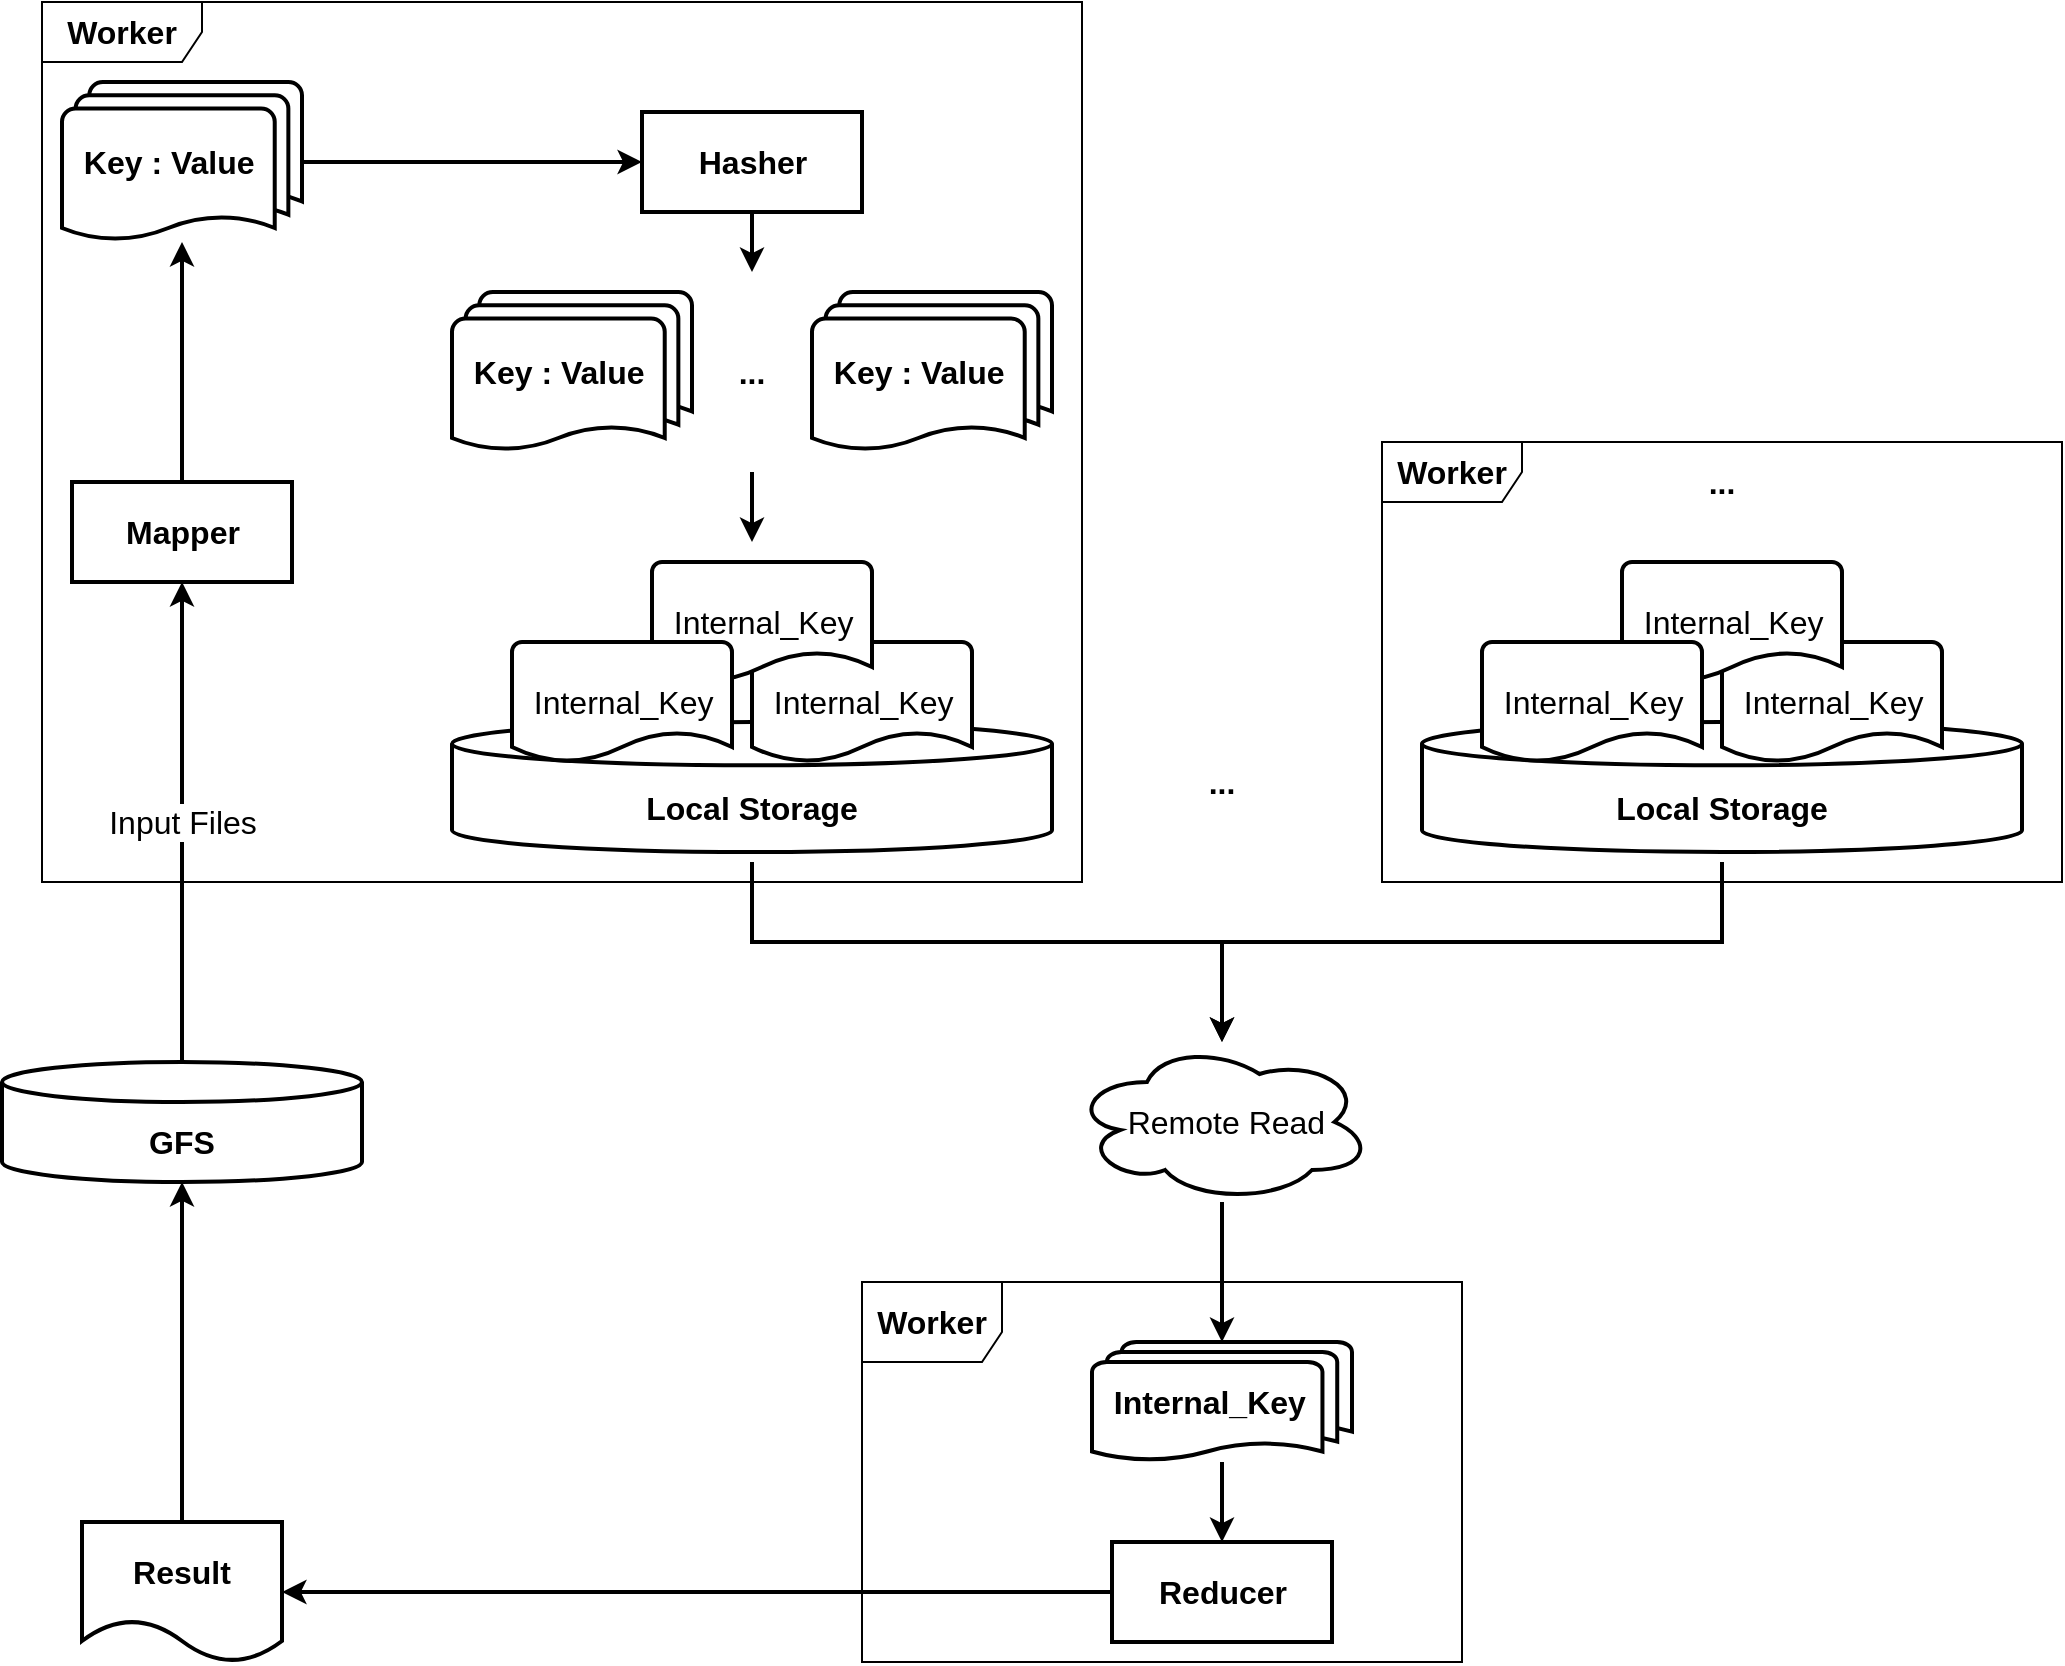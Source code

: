 <mxfile version="12.9.13" type="device"><diagram id="ZhTFs7cSqQ1nKugSZW0i" name="worker"><mxGraphModel dx="1422" dy="1880" grid="1" gridSize="10" guides="1" tooltips="1" connect="1" arrows="1" fold="1" page="1" pageScale="1" pageWidth="850" pageHeight="1100" math="0" shadow="0"><root><mxCell id="0"/><mxCell id="1" parent="0"/><mxCell id="voUVgG8yE0pjl8PHSpBr-5" value="Input Files" style="edgeStyle=orthogonalEdgeStyle;rounded=0;orthogonalLoop=1;jettySize=auto;html=1;fontSize=16;strokeWidth=2;" parent="1" source="voUVgG8yE0pjl8PHSpBr-4" target="voUVgG8yE0pjl8PHSpBr-9" edge="1"><mxGeometry relative="1" as="geometry"><mxPoint x="215" y="260" as="targetPoint"/></mxGeometry></mxCell><mxCell id="voUVgG8yE0pjl8PHSpBr-4" value="&lt;br&gt;GFS" style="strokeWidth=2;html=1;shape=mxgraph.flowchart.database;whiteSpace=wrap;fontSize=16;fontStyle=1;verticalAlign=middle;" parent="1" vertex="1"><mxGeometry x="30" y="480" width="180" height="60" as="geometry"/></mxCell><mxCell id="voUVgG8yE0pjl8PHSpBr-47" value="" style="group" parent="1" vertex="1" connectable="0"><mxGeometry x="50" y="-50" width="520" height="440" as="geometry"/></mxCell><mxCell id="voUVgG8yE0pjl8PHSpBr-8" value="Worker" style="shape=umlFrame;whiteSpace=wrap;html=1;fontSize=16;width=80;height=30;fontStyle=1" parent="voUVgG8yE0pjl8PHSpBr-47" vertex="1"><mxGeometry width="520" height="440" as="geometry"/></mxCell><mxCell id="voUVgG8yE0pjl8PHSpBr-46" value="" style="group" parent="voUVgG8yE0pjl8PHSpBr-47" vertex="1" connectable="0"><mxGeometry x="10" y="40" width="505" height="390" as="geometry"/></mxCell><mxCell id="voUVgG8yE0pjl8PHSpBr-9" value="Mapper" style="html=1;fontSize=16;fontStyle=1;strokeWidth=2;" parent="voUVgG8yE0pjl8PHSpBr-46" vertex="1"><mxGeometry x="5" y="200" width="110" height="50" as="geometry"/></mxCell><mxCell id="voUVgG8yE0pjl8PHSpBr-10" value="Hasher" style="html=1;fontSize=16;fontStyle=1;strokeWidth=2;" parent="voUVgG8yE0pjl8PHSpBr-46" vertex="1"><mxGeometry x="290" y="15" width="110" height="50" as="geometry"/></mxCell><mxCell id="voUVgG8yE0pjl8PHSpBr-14" value="&lt;span&gt;&amp;nbsp; Key : Value&lt;/span&gt;" style="strokeWidth=2;html=1;shape=mxgraph.flowchart.multi-document;whiteSpace=wrap;fontSize=16;fontStyle=1;align=left;" parent="voUVgG8yE0pjl8PHSpBr-46" vertex="1"><mxGeometry width="120" height="80" as="geometry"/></mxCell><mxCell id="voUVgG8yE0pjl8PHSpBr-36" value="" style="group" parent="voUVgG8yE0pjl8PHSpBr-46" vertex="1" connectable="0"><mxGeometry x="185" y="230" width="320" height="160" as="geometry"/></mxCell><mxCell id="voUVgG8yE0pjl8PHSpBr-35" value="" style="rounded=0;whiteSpace=wrap;html=1;fontSize=16;align=left;fontColor=#000000;fillColor=none;strokeColor=none;" parent="voUVgG8yE0pjl8PHSpBr-36" vertex="1"><mxGeometry width="320" height="160" as="geometry"/></mxCell><mxCell id="voUVgG8yE0pjl8PHSpBr-16" value="&lt;br&gt;Local Storage" style="strokeWidth=2;html=1;shape=mxgraph.flowchart.database;whiteSpace=wrap;fontSize=16;fontStyle=1;verticalAlign=middle;" parent="voUVgG8yE0pjl8PHSpBr-36" vertex="1"><mxGeometry x="10" y="90" width="300" height="65" as="geometry"/></mxCell><mxCell id="voUVgG8yE0pjl8PHSpBr-32" value="" style="group" parent="voUVgG8yE0pjl8PHSpBr-36" vertex="1" connectable="0"><mxGeometry x="40" y="10" width="230" height="100" as="geometry"/></mxCell><mxCell id="voUVgG8yE0pjl8PHSpBr-31" value="&amp;nbsp; Internal_Key" style="strokeWidth=2;html=1;shape=mxgraph.flowchart.document2;whiteSpace=wrap;size=0.25;fontSize=16;align=left;" parent="voUVgG8yE0pjl8PHSpBr-32" vertex="1"><mxGeometry x="120" y="40" width="110" height="60" as="geometry"/></mxCell><mxCell id="voUVgG8yE0pjl8PHSpBr-30" value="&amp;nbsp; Internal_Key" style="strokeWidth=2;html=1;shape=mxgraph.flowchart.document2;whiteSpace=wrap;size=0.25;fontSize=16;align=left;" parent="voUVgG8yE0pjl8PHSpBr-32" vertex="1"><mxGeometry x="70" width="110" height="60" as="geometry"/></mxCell><mxCell id="voUVgG8yE0pjl8PHSpBr-29" value="&amp;nbsp; Internal_Key" style="strokeWidth=2;html=1;shape=mxgraph.flowchart.document2;whiteSpace=wrap;size=0.25;fontSize=16;align=left;" parent="voUVgG8yE0pjl8PHSpBr-32" vertex="1"><mxGeometry y="40" width="110" height="60" as="geometry"/></mxCell><mxCell id="voUVgG8yE0pjl8PHSpBr-43" value="" style="group" parent="voUVgG8yE0pjl8PHSpBr-46" vertex="1" connectable="0"><mxGeometry x="185" y="95" width="320" height="100" as="geometry"/></mxCell><mxCell id="voUVgG8yE0pjl8PHSpBr-39" value="" style="rounded=0;whiteSpace=wrap;html=1;fillColor=none;fontSize=16;fontColor=#000000;align=left;strokeColor=none;" parent="voUVgG8yE0pjl8PHSpBr-43" vertex="1"><mxGeometry width="320" height="100" as="geometry"/></mxCell><mxCell id="voUVgG8yE0pjl8PHSpBr-42" value="" style="group" parent="voUVgG8yE0pjl8PHSpBr-43" vertex="1" connectable="0"><mxGeometry x="10" y="10" width="300" height="80" as="geometry"/></mxCell><mxCell id="voUVgG8yE0pjl8PHSpBr-27" value="&lt;span&gt;&amp;nbsp; Key : Value&lt;/span&gt;" style="strokeWidth=2;html=1;shape=mxgraph.flowchart.multi-document;whiteSpace=wrap;fontSize=16;fontStyle=1;align=left;" parent="voUVgG8yE0pjl8PHSpBr-42" vertex="1"><mxGeometry x="180" width="120" height="80" as="geometry"/></mxCell><mxCell id="voUVgG8yE0pjl8PHSpBr-28" value="&lt;span&gt;&amp;nbsp; Key : Value&lt;/span&gt;" style="strokeWidth=2;html=1;shape=mxgraph.flowchart.multi-document;whiteSpace=wrap;fontSize=16;fontStyle=1;align=left;" parent="voUVgG8yE0pjl8PHSpBr-42" vertex="1"><mxGeometry width="120" height="80" as="geometry"/></mxCell><mxCell id="voUVgG8yE0pjl8PHSpBr-38" value="..." style="text;html=1;strokeColor=none;fillColor=none;align=center;verticalAlign=middle;whiteSpace=wrap;rounded=0;fontSize=16;fontColor=#000000;fontStyle=1" parent="voUVgG8yE0pjl8PHSpBr-42" vertex="1"><mxGeometry x="130" y="30" width="40" height="20" as="geometry"/></mxCell><mxCell id="voUVgG8yE0pjl8PHSpBr-11" value="" style="edgeStyle=orthogonalEdgeStyle;rounded=0;orthogonalLoop=1;jettySize=auto;html=1;strokeWidth=2;fontSize=16;fontStyle=1" parent="voUVgG8yE0pjl8PHSpBr-46" source="voUVgG8yE0pjl8PHSpBr-9" target="voUVgG8yE0pjl8PHSpBr-14" edge="1"><mxGeometry relative="1" as="geometry"><mxPoint x="495" y="300" as="targetPoint"/></mxGeometry></mxCell><mxCell id="voUVgG8yE0pjl8PHSpBr-15" value="" style="edgeStyle=orthogonalEdgeStyle;rounded=0;orthogonalLoop=1;jettySize=auto;html=1;strokeWidth=2;fontSize=16;" parent="voUVgG8yE0pjl8PHSpBr-46" source="voUVgG8yE0pjl8PHSpBr-14" target="voUVgG8yE0pjl8PHSpBr-10" edge="1"><mxGeometry relative="1" as="geometry"><mxPoint x="750" y="230" as="targetPoint"/></mxGeometry></mxCell><mxCell id="voUVgG8yE0pjl8PHSpBr-44" value="" style="edgeStyle=orthogonalEdgeStyle;rounded=0;orthogonalLoop=1;jettySize=auto;html=1;strokeWidth=2;fontSize=16;fontColor=#000000;" parent="voUVgG8yE0pjl8PHSpBr-46" source="voUVgG8yE0pjl8PHSpBr-10" target="voUVgG8yE0pjl8PHSpBr-39" edge="1"><mxGeometry relative="1" as="geometry"><mxPoint x="405" y="135" as="targetPoint"/></mxGeometry></mxCell><mxCell id="voUVgG8yE0pjl8PHSpBr-45" value="" style="edgeStyle=orthogonalEdgeStyle;rounded=0;orthogonalLoop=1;jettySize=auto;html=1;strokeWidth=2;fontSize=16;fontColor=#000000;" parent="voUVgG8yE0pjl8PHSpBr-46" source="voUVgG8yE0pjl8PHSpBr-39" target="voUVgG8yE0pjl8PHSpBr-35" edge="1"><mxGeometry relative="1" as="geometry"><mxPoint x="405" y="265" as="targetPoint"/></mxGeometry></mxCell><mxCell id="voUVgG8yE0pjl8PHSpBr-60" value="" style="group" parent="1" vertex="1" connectable="0"><mxGeometry x="720" y="170" width="340" height="220" as="geometry"/></mxCell><mxCell id="voUVgG8yE0pjl8PHSpBr-48" value="Worker" style="shape=umlFrame;whiteSpace=wrap;html=1;strokeColor=#000000;fillColor=none;fontSize=16;fontColor=#000000;align=center;width=70;height=30;fontStyle=1" parent="voUVgG8yE0pjl8PHSpBr-60" vertex="1"><mxGeometry width="340" height="220" as="geometry"/></mxCell><mxCell id="voUVgG8yE0pjl8PHSpBr-51" value="" style="group" parent="voUVgG8yE0pjl8PHSpBr-60" vertex="1" connectable="0"><mxGeometry x="10" y="50" width="320" height="160" as="geometry"/></mxCell><mxCell id="voUVgG8yE0pjl8PHSpBr-52" value="" style="rounded=0;whiteSpace=wrap;html=1;fontSize=16;align=left;fontColor=#000000;fillColor=none;strokeColor=none;" parent="voUVgG8yE0pjl8PHSpBr-51" vertex="1"><mxGeometry width="320" height="160" as="geometry"/></mxCell><mxCell id="voUVgG8yE0pjl8PHSpBr-53" value="&lt;br&gt;Local Storage" style="strokeWidth=2;html=1;shape=mxgraph.flowchart.database;whiteSpace=wrap;fontSize=16;fontStyle=1;verticalAlign=middle;" parent="voUVgG8yE0pjl8PHSpBr-51" vertex="1"><mxGeometry x="10" y="90" width="300" height="65" as="geometry"/></mxCell><mxCell id="voUVgG8yE0pjl8PHSpBr-54" value="" style="group" parent="voUVgG8yE0pjl8PHSpBr-51" vertex="1" connectable="0"><mxGeometry x="40" y="10" width="230" height="100" as="geometry"/></mxCell><mxCell id="voUVgG8yE0pjl8PHSpBr-55" value="&amp;nbsp; Internal_Key" style="strokeWidth=2;html=1;shape=mxgraph.flowchart.document2;whiteSpace=wrap;size=0.25;fontSize=16;align=left;" parent="voUVgG8yE0pjl8PHSpBr-54" vertex="1"><mxGeometry x="120" y="40" width="110" height="60" as="geometry"/></mxCell><mxCell id="voUVgG8yE0pjl8PHSpBr-56" value="&amp;nbsp; Internal_Key" style="strokeWidth=2;html=1;shape=mxgraph.flowchart.document2;whiteSpace=wrap;size=0.25;fontSize=16;align=left;" parent="voUVgG8yE0pjl8PHSpBr-54" vertex="1"><mxGeometry x="70" width="110" height="60" as="geometry"/></mxCell><mxCell id="voUVgG8yE0pjl8PHSpBr-57" value="&amp;nbsp; Internal_Key" style="strokeWidth=2;html=1;shape=mxgraph.flowchart.document2;whiteSpace=wrap;size=0.25;fontSize=16;align=left;" parent="voUVgG8yE0pjl8PHSpBr-54" vertex="1"><mxGeometry y="40" width="110" height="60" as="geometry"/></mxCell><mxCell id="voUVgG8yE0pjl8PHSpBr-58" value="..." style="text;html=1;strokeColor=none;fillColor=none;align=center;verticalAlign=middle;whiteSpace=wrap;rounded=0;fontSize=16;fontColor=#000000;fontStyle=1" parent="voUVgG8yE0pjl8PHSpBr-60" vertex="1"><mxGeometry x="150" y="10" width="40" height="20" as="geometry"/></mxCell><mxCell id="voUVgG8yE0pjl8PHSpBr-61" value="..." style="text;html=1;strokeColor=none;fillColor=none;align=center;verticalAlign=middle;whiteSpace=wrap;rounded=0;fontSize=16;fontColor=#000000;fontStyle=1" parent="1" vertex="1"><mxGeometry x="620" y="330" width="40" height="20" as="geometry"/></mxCell><mxCell id="voUVgG8yE0pjl8PHSpBr-70" value="" style="edgeStyle=orthogonalEdgeStyle;rounded=0;orthogonalLoop=1;jettySize=auto;html=1;strokeWidth=2;fontSize=16;fontColor=#000000;" parent="1" source="voUVgG8yE0pjl8PHSpBr-65" target="voUVgG8yE0pjl8PHSpBr-68" edge="1"><mxGeometry relative="1" as="geometry"><mxPoint x="640" y="630" as="targetPoint"/></mxGeometry></mxCell><mxCell id="voUVgG8yE0pjl8PHSpBr-65" value="&amp;nbsp;Remote Read" style="ellipse;shape=cloud;whiteSpace=wrap;html=1;strokeColor=#000000;fillColor=none;fontSize=16;fontColor=#000000;align=center;strokeWidth=2;" parent="1" vertex="1"><mxGeometry x="565" y="470" width="150" height="80" as="geometry"/></mxCell><mxCell id="voUVgG8yE0pjl8PHSpBr-67" value="" style="edgeStyle=orthogonalEdgeStyle;rounded=0;orthogonalLoop=1;jettySize=auto;html=1;strokeWidth=2;fontSize=16;fontColor=#000000;" parent="1" source="voUVgG8yE0pjl8PHSpBr-52" target="voUVgG8yE0pjl8PHSpBr-65" edge="1"><mxGeometry relative="1" as="geometry"><mxPoint x="535" y="620" as="targetPoint"/><mxPoint x="415" y="390" as="sourcePoint"/><Array as="points"><mxPoint x="890" y="420"/><mxPoint x="640" y="420"/></Array></mxGeometry></mxCell><mxCell id="voUVgG8yE0pjl8PHSpBr-66" value="" style="edgeStyle=orthogonalEdgeStyle;rounded=0;orthogonalLoop=1;jettySize=auto;html=1;strokeWidth=2;fontSize=16;fontColor=#000000;" parent="1" source="voUVgG8yE0pjl8PHSpBr-35" target="voUVgG8yE0pjl8PHSpBr-65" edge="1"><mxGeometry relative="1" as="geometry"><mxPoint x="525" y="530" as="sourcePoint"/><Array as="points"><mxPoint x="405" y="420"/><mxPoint x="640" y="420"/></Array></mxGeometry></mxCell><mxCell id="voUVgG8yE0pjl8PHSpBr-73" value="" style="edgeStyle=orthogonalEdgeStyle;rounded=0;orthogonalLoop=1;jettySize=auto;html=1;strokeWidth=2;fontSize=16;fontColor=#000000;" parent="1" source="voUVgG8yE0pjl8PHSpBr-71" target="voUVgG8yE0pjl8PHSpBr-74" edge="1"><mxGeometry relative="1" as="geometry"><mxPoint x="505" y="745" as="targetPoint"/></mxGeometry></mxCell><mxCell id="voUVgG8yE0pjl8PHSpBr-75" value="" style="edgeStyle=orthogonalEdgeStyle;rounded=0;orthogonalLoop=1;jettySize=auto;html=1;strokeWidth=2;fontSize=16;fontColor=#000000;" parent="1" source="voUVgG8yE0pjl8PHSpBr-74" target="voUVgG8yE0pjl8PHSpBr-4" edge="1"><mxGeometry relative="1" as="geometry"/></mxCell><mxCell id="voUVgG8yE0pjl8PHSpBr-74" value="Result" style="shape=document;whiteSpace=wrap;html=1;boundedLbl=1;dashed=0;flipH=1;strokeColor=#000000;fillColor=#ffffff;fontSize=16;fontColor=#000000;align=center;fontStyle=1;strokeWidth=2;" parent="1" vertex="1"><mxGeometry x="70" y="710" width="100" height="70" as="geometry"/></mxCell><mxCell id="HY9NTobPVbF2m4TykDyo-1" value="" style="group" vertex="1" connectable="0" parent="1"><mxGeometry x="460" y="590" width="300" height="190" as="geometry"/></mxCell><mxCell id="voUVgG8yE0pjl8PHSpBr-69" value="Worker" style="shape=umlFrame;whiteSpace=wrap;html=1;strokeColor=#000000;fillColor=#ffffff;fontSize=16;fontColor=#000000;align=center;fontStyle=1;width=70;height=40;" parent="HY9NTobPVbF2m4TykDyo-1" vertex="1"><mxGeometry width="300" height="190" as="geometry"/></mxCell><mxCell id="voUVgG8yE0pjl8PHSpBr-68" value="&amp;nbsp; Internal_Key" style="strokeWidth=2;html=1;shape=mxgraph.flowchart.multi-document;whiteSpace=wrap;fillColor=#ffffff;fontSize=16;fontColor=#000000;align=left;fontStyle=1" parent="HY9NTobPVbF2m4TykDyo-1" vertex="1"><mxGeometry x="115" y="30" width="130" height="60" as="geometry"/></mxCell><mxCell id="voUVgG8yE0pjl8PHSpBr-71" value="Reducer" style="html=1;strokeColor=#000000;fillColor=#ffffff;fontSize=16;fontColor=#000000;align=center;fontStyle=1;strokeWidth=2;" parent="HY9NTobPVbF2m4TykDyo-1" vertex="1"><mxGeometry x="125" y="130" width="110" height="50" as="geometry"/></mxCell><mxCell id="voUVgG8yE0pjl8PHSpBr-72" value="" style="edgeStyle=orthogonalEdgeStyle;rounded=0;orthogonalLoop=1;jettySize=auto;html=1;strokeWidth=2;fontSize=16;fontColor=#000000;" parent="HY9NTobPVbF2m4TykDyo-1" source="voUVgG8yE0pjl8PHSpBr-68" target="voUVgG8yE0pjl8PHSpBr-71" edge="1"><mxGeometry relative="1" as="geometry"><mxPoint x="640" y="740" as="targetPoint"/></mxGeometry></mxCell></root></mxGraphModel></diagram></mxfile>